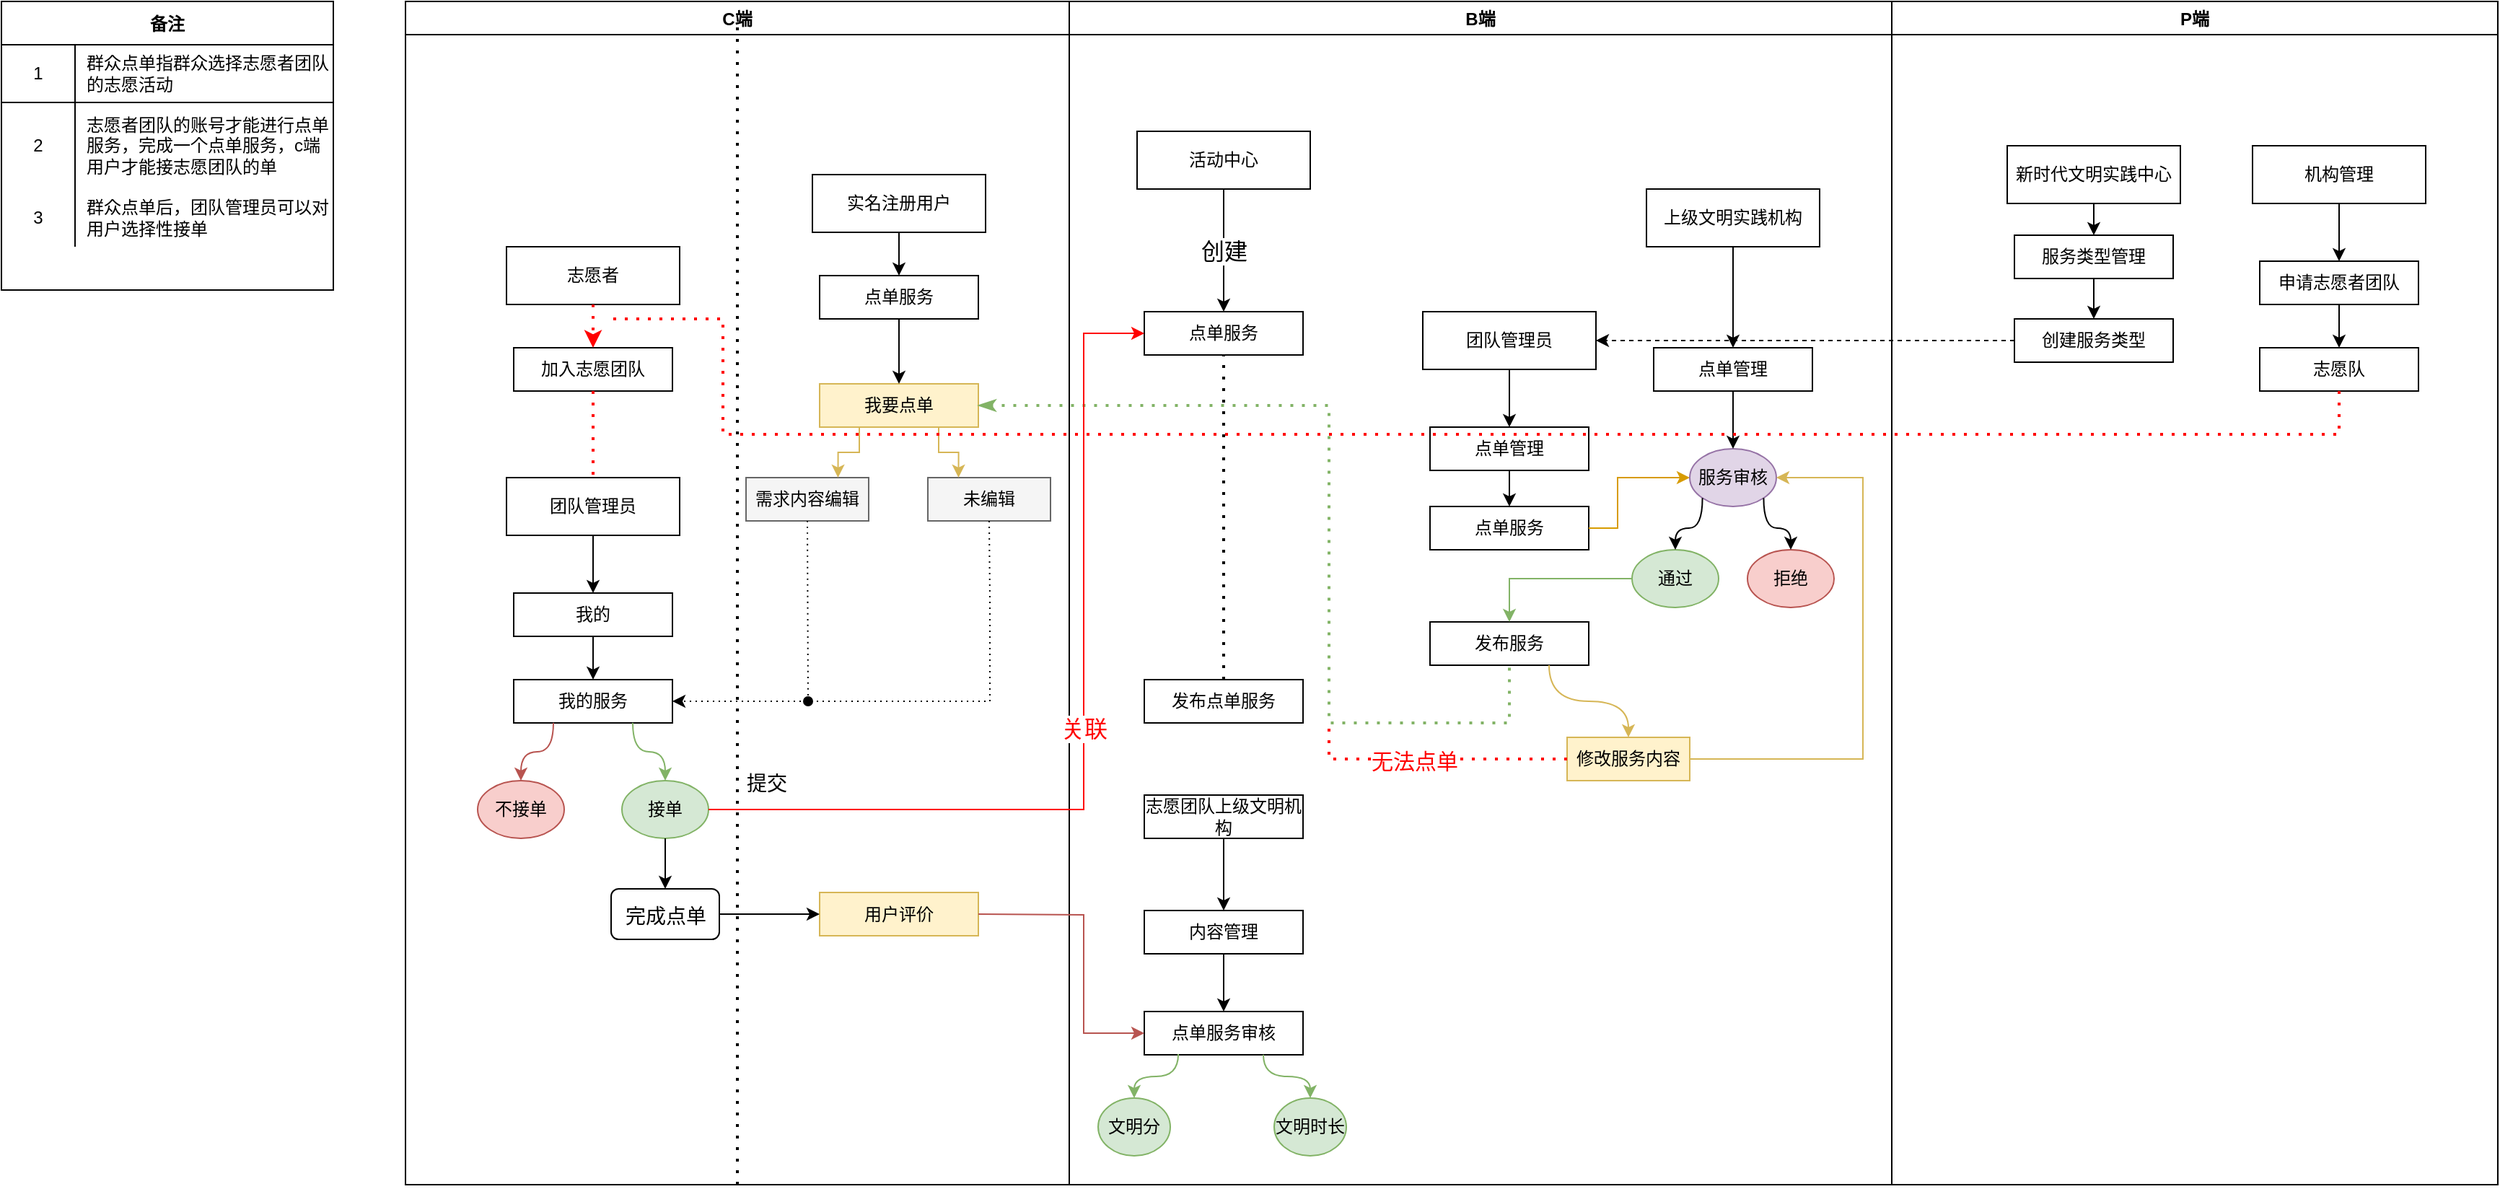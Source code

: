 <mxfile version="15.7.3" type="github">
  <diagram id="AXBYRpy8WyjKm1C0F52a" name="第 1 页">
    <mxGraphModel dx="2500" dy="895" grid="1" gridSize="10" guides="1" tooltips="1" connect="1" arrows="1" fold="1" page="1" pageScale="1" pageWidth="827" pageHeight="1169" math="0" shadow="0">
      <root>
        <mxCell id="0" />
        <mxCell id="1" parent="0" />
        <mxCell id="PWN6N76G5UAPGbaR_pDu-1" value="备注" style="shape=table;startSize=30;container=1;collapsible=0;childLayout=tableLayout;fixedRows=1;rowLines=0;fontStyle=1;align=center;pointerEvents=1;fillColor=default;strokeColor=default;fontColor=default;" parent="1" vertex="1">
          <mxGeometry x="-20" y="40" width="230" height="200" as="geometry" />
        </mxCell>
        <mxCell id="PWN6N76G5UAPGbaR_pDu-2" value="" style="shape=partialRectangle;html=1;whiteSpace=wrap;collapsible=0;dropTarget=0;pointerEvents=1;fillColor=none;top=0;left=0;bottom=1;right=0;points=[[0,0.5],[1,0.5]];portConstraint=eastwest;" parent="PWN6N76G5UAPGbaR_pDu-1" vertex="1">
          <mxGeometry y="30" width="230" height="40" as="geometry" />
        </mxCell>
        <mxCell id="PWN6N76G5UAPGbaR_pDu-3" value="1" style="shape=partialRectangle;html=1;whiteSpace=wrap;connectable=0;fillColor=none;top=0;left=0;bottom=0;right=0;overflow=hidden;pointerEvents=1;" parent="PWN6N76G5UAPGbaR_pDu-2" vertex="1">
          <mxGeometry width="51" height="40" as="geometry">
            <mxRectangle width="51" height="40" as="alternateBounds" />
          </mxGeometry>
        </mxCell>
        <mxCell id="PWN6N76G5UAPGbaR_pDu-4" value="&lt;span&gt;群众点单指群众选择志愿者团队的志愿活动&lt;/span&gt;" style="shape=partialRectangle;html=1;whiteSpace=wrap;connectable=0;fillColor=none;top=0;left=0;bottom=0;right=0;align=left;spacingLeft=6;overflow=hidden;pointerEvents=1;strokeColor=default;fontColor=default;" parent="PWN6N76G5UAPGbaR_pDu-2" vertex="1">
          <mxGeometry x="51" width="179" height="40" as="geometry">
            <mxRectangle width="179" height="40" as="alternateBounds" />
          </mxGeometry>
        </mxCell>
        <mxCell id="PWN6N76G5UAPGbaR_pDu-5" value="" style="shape=partialRectangle;html=1;whiteSpace=wrap;collapsible=0;dropTarget=0;pointerEvents=1;fillColor=none;top=0;left=0;bottom=0;right=0;points=[[0,0.5],[1,0.5]];portConstraint=eastwest;" parent="PWN6N76G5UAPGbaR_pDu-1" vertex="1">
          <mxGeometry y="70" width="230" height="60" as="geometry" />
        </mxCell>
        <mxCell id="PWN6N76G5UAPGbaR_pDu-6" value="2" style="shape=partialRectangle;html=1;whiteSpace=wrap;connectable=0;fillColor=none;top=0;left=0;bottom=0;right=0;overflow=hidden;pointerEvents=1;" parent="PWN6N76G5UAPGbaR_pDu-5" vertex="1">
          <mxGeometry width="51" height="60" as="geometry">
            <mxRectangle width="51" height="60" as="alternateBounds" />
          </mxGeometry>
        </mxCell>
        <mxCell id="PWN6N76G5UAPGbaR_pDu-7" value="&lt;span&gt;志愿者团队的账号才能进行点单服务，完成一个点单服务，c端用户才能接志愿团队的单&lt;/span&gt;" style="shape=partialRectangle;html=1;whiteSpace=wrap;connectable=0;fillColor=none;top=0;left=0;bottom=0;right=0;align=left;spacingLeft=6;overflow=hidden;pointerEvents=1;strokeColor=default;fontColor=default;" parent="PWN6N76G5UAPGbaR_pDu-5" vertex="1">
          <mxGeometry x="51" width="179" height="60" as="geometry">
            <mxRectangle width="179" height="60" as="alternateBounds" />
          </mxGeometry>
        </mxCell>
        <mxCell id="PWN6N76G5UAPGbaR_pDu-8" value="" style="shape=partialRectangle;html=1;whiteSpace=wrap;collapsible=0;dropTarget=0;pointerEvents=1;fillColor=none;top=0;left=0;bottom=0;right=0;points=[[0,0.5],[1,0.5]];portConstraint=eastwest;" parent="PWN6N76G5UAPGbaR_pDu-1" vertex="1">
          <mxGeometry y="130" width="230" height="40" as="geometry" />
        </mxCell>
        <mxCell id="PWN6N76G5UAPGbaR_pDu-9" value="3" style="shape=partialRectangle;html=1;whiteSpace=wrap;connectable=0;fillColor=none;top=0;left=0;bottom=0;right=0;overflow=hidden;pointerEvents=1;" parent="PWN6N76G5UAPGbaR_pDu-8" vertex="1">
          <mxGeometry width="51" height="40" as="geometry">
            <mxRectangle width="51" height="40" as="alternateBounds" />
          </mxGeometry>
        </mxCell>
        <mxCell id="PWN6N76G5UAPGbaR_pDu-10" value="群众点单后，团队管理员可以对用户选择性接单" style="shape=partialRectangle;html=1;whiteSpace=wrap;connectable=0;fillColor=none;top=0;left=0;bottom=0;right=0;align=left;spacingLeft=6;overflow=hidden;pointerEvents=1;strokeColor=default;fontColor=default;" parent="PWN6N76G5UAPGbaR_pDu-8" vertex="1">
          <mxGeometry x="51" width="179" height="40" as="geometry">
            <mxRectangle width="179" height="40" as="alternateBounds" />
          </mxGeometry>
        </mxCell>
        <mxCell id="PWN6N76G5UAPGbaR_pDu-15" value="C端" style="swimlane;fontColor=default;strokeColor=default;fillColor=default;" parent="1" vertex="1">
          <mxGeometry x="260" y="40" width="460" height="820" as="geometry" />
        </mxCell>
        <mxCell id="PWN6N76G5UAPGbaR_pDu-30" value="我要点单" style="rounded=0;whiteSpace=wrap;html=1;strokeColor=#d6b656;fillColor=#fff2cc;fontColor=default;" parent="PWN6N76G5UAPGbaR_pDu-15" vertex="1">
          <mxGeometry x="287" y="265" width="110" height="30" as="geometry" />
        </mxCell>
        <mxCell id="PWN6N76G5UAPGbaR_pDu-31" value="实名注册用户" style="rounded=0;whiteSpace=wrap;html=1;fontColor=default;strokeColor=default;fillColor=default;" parent="PWN6N76G5UAPGbaR_pDu-15" vertex="1">
          <mxGeometry x="282" y="120" width="120" height="40" as="geometry" />
        </mxCell>
        <mxCell id="PWN6N76G5UAPGbaR_pDu-47" value="点单服务" style="rounded=0;whiteSpace=wrap;html=1;fontColor=default;strokeColor=default;fillColor=default;" parent="PWN6N76G5UAPGbaR_pDu-15" vertex="1">
          <mxGeometry x="287" y="190" width="110" height="30" as="geometry" />
        </mxCell>
        <mxCell id="PWN6N76G5UAPGbaR_pDu-48" value="" style="endArrow=classic;html=1;rounded=0;labelBackgroundColor=default;fontColor=default;strokeColor=default;fillColor=default;curved=1;exitX=0.5;exitY=1;exitDx=0;exitDy=0;entryX=0.5;entryY=0;entryDx=0;entryDy=0;" parent="PWN6N76G5UAPGbaR_pDu-15" source="PWN6N76G5UAPGbaR_pDu-31" target="PWN6N76G5UAPGbaR_pDu-47" edge="1">
          <mxGeometry width="50" height="50" relative="1" as="geometry">
            <mxPoint x="572" y="340" as="sourcePoint" />
            <mxPoint x="622" y="290" as="targetPoint" />
          </mxGeometry>
        </mxCell>
        <mxCell id="PWN6N76G5UAPGbaR_pDu-50" value="需求内容编辑" style="rounded=0;whiteSpace=wrap;html=1;fontColor=default;strokeColor=#666666;fillColor=#f5f5f5;" parent="PWN6N76G5UAPGbaR_pDu-15" vertex="1">
          <mxGeometry x="236" y="330" width="85" height="30" as="geometry" />
        </mxCell>
        <mxCell id="PWN6N76G5UAPGbaR_pDu-51" value="" style="endArrow=classic;html=1;rounded=0;labelBackgroundColor=default;fontColor=default;strokeColor=default;fillColor=default;curved=1;exitX=0.5;exitY=1;exitDx=0;exitDy=0;entryX=0.5;entryY=0;entryDx=0;entryDy=0;" parent="PWN6N76G5UAPGbaR_pDu-15" source="PWN6N76G5UAPGbaR_pDu-47" target="PWN6N76G5UAPGbaR_pDu-30" edge="1">
          <mxGeometry width="50" height="50" relative="1" as="geometry">
            <mxPoint x="572" y="340" as="sourcePoint" />
            <mxPoint x="622" y="290" as="targetPoint" />
          </mxGeometry>
        </mxCell>
        <mxCell id="PWN6N76G5UAPGbaR_pDu-52" value="未编辑" style="rounded=0;whiteSpace=wrap;html=1;fontColor=default;strokeColor=#666666;fillColor=#f5f5f5;" parent="PWN6N76G5UAPGbaR_pDu-15" vertex="1">
          <mxGeometry x="362" y="330" width="85" height="30" as="geometry" />
        </mxCell>
        <mxCell id="PWN6N76G5UAPGbaR_pDu-53" value="" style="endArrow=classic;html=1;rounded=0;labelBackgroundColor=default;fontColor=default;strokeColor=#d6b656;fillColor=#fff2cc;exitX=0.25;exitY=1;exitDx=0;exitDy=0;entryX=0.75;entryY=0;entryDx=0;entryDy=0;edgeStyle=orthogonalEdgeStyle;" parent="PWN6N76G5UAPGbaR_pDu-15" source="PWN6N76G5UAPGbaR_pDu-30" target="PWN6N76G5UAPGbaR_pDu-50" edge="1">
          <mxGeometry width="50" height="50" relative="1" as="geometry">
            <mxPoint x="572" y="340" as="sourcePoint" />
            <mxPoint x="622" y="290" as="targetPoint" />
          </mxGeometry>
        </mxCell>
        <mxCell id="PWN6N76G5UAPGbaR_pDu-54" value="" style="endArrow=classic;html=1;rounded=0;labelBackgroundColor=default;fontColor=default;strokeColor=#d6b656;fillColor=#fff2cc;exitX=0.75;exitY=1;exitDx=0;exitDy=0;entryX=0.25;entryY=0;entryDx=0;entryDy=0;edgeStyle=orthogonalEdgeStyle;" parent="PWN6N76G5UAPGbaR_pDu-15" source="PWN6N76G5UAPGbaR_pDu-30" target="PWN6N76G5UAPGbaR_pDu-52" edge="1">
          <mxGeometry width="50" height="50" relative="1" as="geometry">
            <mxPoint x="572" y="340" as="sourcePoint" />
            <mxPoint x="622" y="290" as="targetPoint" />
          </mxGeometry>
        </mxCell>
        <mxCell id="PWN6N76G5UAPGbaR_pDu-69" value="团队管理员" style="rounded=0;whiteSpace=wrap;html=1;fillColor=default;strokeColor=default;fontColor=default;" parent="PWN6N76G5UAPGbaR_pDu-15" vertex="1">
          <mxGeometry x="70" y="330" width="120" height="40" as="geometry" />
        </mxCell>
        <mxCell id="PWN6N76G5UAPGbaR_pDu-70" value="我的服务" style="rounded=0;whiteSpace=wrap;html=1;fontColor=default;strokeColor=default;fillColor=default;" parent="PWN6N76G5UAPGbaR_pDu-15" vertex="1">
          <mxGeometry x="75" y="470" width="110" height="30" as="geometry" />
        </mxCell>
        <mxCell id="PWN6N76G5UAPGbaR_pDu-75" value="" style="endArrow=classic;dashed=1;html=1;dashPattern=1 3;strokeWidth=1;rounded=0;labelBackgroundColor=default;fontSize=14;fontColor=default;fillColor=default;elbow=vertical;exitX=0.5;exitY=1;exitDx=0;exitDy=0;strokeColor=default;startArrow=none;startFill=0;endFill=1;entryX=1;entryY=0.5;entryDx=0;entryDy=0;" parent="PWN6N76G5UAPGbaR_pDu-15" source="PWN6N76G5UAPGbaR_pDu-52" target="PWN6N76G5UAPGbaR_pDu-70" edge="1">
          <mxGeometry width="50" height="50" relative="1" as="geometry">
            <mxPoint x="560" y="340" as="sourcePoint" />
            <mxPoint x="130" y="430" as="targetPoint" />
            <Array as="points">
              <mxPoint x="405" y="415" />
              <mxPoint x="405" y="485" />
            </Array>
          </mxGeometry>
        </mxCell>
        <mxCell id="PWN6N76G5UAPGbaR_pDu-78" value="接单" style="ellipse;whiteSpace=wrap;html=1;strokeColor=#82b366;fillColor=#d5e8d4;fontColor=default;" parent="PWN6N76G5UAPGbaR_pDu-15" vertex="1">
          <mxGeometry x="150" y="540" width="60" height="40" as="geometry" />
        </mxCell>
        <mxCell id="PWN6N76G5UAPGbaR_pDu-79" value="不接单" style="ellipse;whiteSpace=wrap;html=1;strokeColor=#b85450;fillColor=#f8cecc;fontColor=default;" parent="PWN6N76G5UAPGbaR_pDu-15" vertex="1">
          <mxGeometry x="50" y="540" width="60" height="40" as="geometry" />
        </mxCell>
        <mxCell id="PWN6N76G5UAPGbaR_pDu-83" value="" style="endArrow=classic;html=1;rounded=0;labelBackgroundColor=default;fontSize=16;fontColor=default;strokeColor=default;strokeWidth=1;fillColor=default;elbow=vertical;exitX=0.5;exitY=1;exitDx=0;exitDy=0;entryX=0.5;entryY=0;entryDx=0;entryDy=0;" parent="PWN6N76G5UAPGbaR_pDu-15" source="PWN6N76G5UAPGbaR_pDu-69" target="dtT30e8A55jLNwX_KmDu-1" edge="1">
          <mxGeometry width="50" height="50" relative="1" as="geometry">
            <mxPoint x="560" y="410" as="sourcePoint" />
            <mxPoint x="130" y="390" as="targetPoint" />
          </mxGeometry>
        </mxCell>
        <mxCell id="PWN6N76G5UAPGbaR_pDu-84" value="" style="endArrow=classic;html=1;rounded=0;labelBackgroundColor=default;fontSize=16;fontColor=default;strokeColor=#82b366;strokeWidth=1;fillColor=#d5e8d4;elbow=vertical;entryX=0.5;entryY=0;entryDx=0;entryDy=0;edgeStyle=orthogonalEdgeStyle;curved=1;exitX=0.75;exitY=1;exitDx=0;exitDy=0;" parent="PWN6N76G5UAPGbaR_pDu-15" source="PWN6N76G5UAPGbaR_pDu-70" target="PWN6N76G5UAPGbaR_pDu-78" edge="1">
          <mxGeometry width="50" height="50" relative="1" as="geometry">
            <mxPoint x="120" y="525" as="sourcePoint" />
            <mxPoint x="610" y="430" as="targetPoint" />
          </mxGeometry>
        </mxCell>
        <mxCell id="PWN6N76G5UAPGbaR_pDu-85" value="" style="endArrow=classic;html=1;rounded=0;labelBackgroundColor=default;fontSize=16;fontColor=default;strokeColor=#b85450;strokeWidth=1;fillColor=#f8cecc;elbow=vertical;exitX=0.25;exitY=1;exitDx=0;exitDy=0;edgeStyle=orthogonalEdgeStyle;curved=1;" parent="PWN6N76G5UAPGbaR_pDu-15" source="PWN6N76G5UAPGbaR_pDu-70" target="PWN6N76G5UAPGbaR_pDu-79" edge="1">
          <mxGeometry width="50" height="50" relative="1" as="geometry">
            <mxPoint x="560" y="480" as="sourcePoint" />
            <mxPoint x="610" y="430" as="targetPoint" />
          </mxGeometry>
        </mxCell>
        <mxCell id="PWN6N76G5UAPGbaR_pDu-102" value="&lt;font style=&quot;font-size: 14px&quot; color=&quot;#000000&quot;&gt;完成点单&lt;/font&gt;" style="rounded=1;whiteSpace=wrap;html=1;labelBackgroundColor=default;fontSize=16;fontColor=#FF0000;strokeColor=default;fillColor=default;" parent="PWN6N76G5UAPGbaR_pDu-15" vertex="1">
          <mxGeometry x="142.5" y="615" width="75" height="35" as="geometry" />
        </mxCell>
        <mxCell id="PWN6N76G5UAPGbaR_pDu-103" value="" style="endArrow=classic;html=1;rounded=0;labelBackgroundColor=default;fontSize=14;fontColor=#000000;strokeColor=#000000;strokeWidth=1;fillColor=default;elbow=vertical;exitX=0.5;exitY=1;exitDx=0;exitDy=0;entryX=0.5;entryY=0;entryDx=0;entryDy=0;" parent="PWN6N76G5UAPGbaR_pDu-15" source="PWN6N76G5UAPGbaR_pDu-78" target="PWN6N76G5UAPGbaR_pDu-102" edge="1">
          <mxGeometry width="50" height="50" relative="1" as="geometry">
            <mxPoint x="350" y="610" as="sourcePoint" />
            <mxPoint x="400" y="560" as="targetPoint" />
          </mxGeometry>
        </mxCell>
        <mxCell id="PWN6N76G5UAPGbaR_pDu-108" value="用户评价" style="rounded=0;whiteSpace=wrap;html=1;strokeColor=#d6b656;fillColor=#fff2cc;fontColor=default;" parent="PWN6N76G5UAPGbaR_pDu-15" vertex="1">
          <mxGeometry x="287" y="617.5" width="110" height="30" as="geometry" />
        </mxCell>
        <mxCell id="PWN6N76G5UAPGbaR_pDu-109" value="" style="endArrow=classic;html=1;rounded=0;labelBackgroundColor=default;fontSize=14;fontColor=default;strokeColor=default;strokeWidth=1;fillColor=default;elbow=vertical;exitX=1;exitY=0.5;exitDx=0;exitDy=0;entryX=0;entryY=0.5;entryDx=0;entryDy=0;" parent="PWN6N76G5UAPGbaR_pDu-15" source="PWN6N76G5UAPGbaR_pDu-102" target="PWN6N76G5UAPGbaR_pDu-108" edge="1">
          <mxGeometry width="50" height="50" relative="1" as="geometry">
            <mxPoint x="460" y="510" as="sourcePoint" />
            <mxPoint x="510" y="460" as="targetPoint" />
          </mxGeometry>
        </mxCell>
        <mxCell id="PWN6N76G5UAPGbaR_pDu-111" value="志愿者" style="rounded=0;whiteSpace=wrap;html=1;fontColor=default;strokeColor=default;fillColor=default;" parent="PWN6N76G5UAPGbaR_pDu-15" vertex="1">
          <mxGeometry x="70" y="170" width="120" height="40" as="geometry" />
        </mxCell>
        <mxCell id="PWN6N76G5UAPGbaR_pDu-112" value="加入志愿团队" style="rounded=0;whiteSpace=wrap;html=1;fontColor=default;strokeColor=default;fillColor=default;" parent="PWN6N76G5UAPGbaR_pDu-15" vertex="1">
          <mxGeometry x="75" y="240" width="110" height="30" as="geometry" />
        </mxCell>
        <mxCell id="PWN6N76G5UAPGbaR_pDu-117" value="" style="endArrow=none;dashed=1;html=1;dashPattern=1 3;strokeWidth=2;rounded=0;labelBackgroundColor=default;fontSize=14;fontColor=default;fillColor=default;elbow=vertical;strokeColor=#FF0000;exitX=0.5;exitY=1;exitDx=0;exitDy=0;" parent="PWN6N76G5UAPGbaR_pDu-15" source="PWN6N76G5UAPGbaR_pDu-112" target="PWN6N76G5UAPGbaR_pDu-69" edge="1">
          <mxGeometry width="50" height="50" relative="1" as="geometry">
            <mxPoint x="130" y="300" as="sourcePoint" />
            <mxPoint x="200" y="290" as="targetPoint" />
          </mxGeometry>
        </mxCell>
        <mxCell id="3gxJq8yPG5kvhwYnfK5U-10" value="" style="endArrow=classic;dashed=1;html=1;dashPattern=1 3;strokeWidth=2;rounded=0;labelBackgroundColor=default;fontColor=default;fillColor=default;curved=1;exitX=0.5;exitY=1;exitDx=0;exitDy=0;strokeColor=#FF0000;entryX=0.5;entryY=0;entryDx=0;entryDy=0;endFill=1;" parent="PWN6N76G5UAPGbaR_pDu-15" source="PWN6N76G5UAPGbaR_pDu-111" target="PWN6N76G5UAPGbaR_pDu-112" edge="1">
          <mxGeometry width="50" height="50" relative="1" as="geometry">
            <mxPoint x="690" y="380" as="sourcePoint" />
            <mxPoint x="740" y="330" as="targetPoint" />
          </mxGeometry>
        </mxCell>
        <mxCell id="dtT30e8A55jLNwX_KmDu-1" value="我的" style="rounded=0;whiteSpace=wrap;html=1;fontColor=default;strokeColor=default;fillColor=default;" vertex="1" parent="PWN6N76G5UAPGbaR_pDu-15">
          <mxGeometry x="75" y="410" width="110" height="30" as="geometry" />
        </mxCell>
        <mxCell id="dtT30e8A55jLNwX_KmDu-2" value="" style="endArrow=classic;html=1;rounded=0;exitX=0.5;exitY=1;exitDx=0;exitDy=0;" edge="1" parent="PWN6N76G5UAPGbaR_pDu-15" source="dtT30e8A55jLNwX_KmDu-1" target="PWN6N76G5UAPGbaR_pDu-70">
          <mxGeometry width="50" height="50" relative="1" as="geometry">
            <mxPoint x="160" y="450" as="sourcePoint" />
            <mxPoint x="210" y="400" as="targetPoint" />
          </mxGeometry>
        </mxCell>
        <mxCell id="PWN6N76G5UAPGbaR_pDu-16" value="B端" style="swimlane;fontColor=default;strokeColor=default;fillColor=default;" parent="1" vertex="1">
          <mxGeometry x="720" y="40" width="570" height="820" as="geometry" />
        </mxCell>
        <mxCell id="PWN6N76G5UAPGbaR_pDu-28" value="" style="endArrow=classic;html=1;rounded=0;labelBackgroundColor=default;fontColor=default;strokeColor=default;exitX=0.5;exitY=1;exitDx=0;exitDy=0;fillColor=default;" parent="PWN6N76G5UAPGbaR_pDu-16" target="dtT30e8A55jLNwX_KmDu-3" edge="1">
          <mxGeometry width="50" height="50" relative="1" as="geometry">
            <mxPoint x="305" y="240" as="sourcePoint" />
            <mxPoint x="340" y="265" as="targetPoint" />
          </mxGeometry>
        </mxCell>
        <mxCell id="PWN6N76G5UAPGbaR_pDu-34" value="发布服务" style="rounded=0;whiteSpace=wrap;html=1;fontColor=default;strokeColor=default;fillColor=default;" parent="PWN6N76G5UAPGbaR_pDu-16" vertex="1">
          <mxGeometry x="250" y="430" width="110" height="30" as="geometry" />
        </mxCell>
        <mxCell id="PWN6N76G5UAPGbaR_pDu-40" value="团队管理员" style="rounded=0;whiteSpace=wrap;html=1;fontColor=default;strokeColor=default;fillColor=default;" parent="PWN6N76G5UAPGbaR_pDu-16" vertex="1">
          <mxGeometry x="245" y="215" width="120" height="40" as="geometry" />
        </mxCell>
        <mxCell id="PWN6N76G5UAPGbaR_pDu-88" value="活动中心" style="rounded=0;whiteSpace=wrap;html=1;fontColor=default;strokeColor=default;fillColor=default;" parent="PWN6N76G5UAPGbaR_pDu-16" vertex="1">
          <mxGeometry x="47" y="90" width="120" height="40" as="geometry" />
        </mxCell>
        <mxCell id="PWN6N76G5UAPGbaR_pDu-91" value="点单服务" style="rounded=0;whiteSpace=wrap;html=1;fontColor=default;strokeColor=default;fillColor=default;" parent="PWN6N76G5UAPGbaR_pDu-16" vertex="1">
          <mxGeometry x="52" y="215" width="110" height="30" as="geometry" />
        </mxCell>
        <mxCell id="PWN6N76G5UAPGbaR_pDu-92" value="创建" style="endArrow=classic;html=1;rounded=0;labelBackgroundColor=default;fontSize=16;fontColor=default;strokeColor=default;strokeWidth=1;fillColor=default;elbow=vertical;exitX=0.5;exitY=1;exitDx=0;exitDy=0;entryX=0.5;entryY=0;entryDx=0;entryDy=0;" parent="PWN6N76G5UAPGbaR_pDu-16" source="PWN6N76G5UAPGbaR_pDu-88" target="PWN6N76G5UAPGbaR_pDu-91" edge="1">
          <mxGeometry width="50" height="50" relative="1" as="geometry">
            <mxPoint x="107" y="190" as="sourcePoint" />
            <mxPoint x="37" y="290" as="targetPoint" />
          </mxGeometry>
        </mxCell>
        <mxCell id="PWN6N76G5UAPGbaR_pDu-99" value="发布点单服务" style="rounded=0;whiteSpace=wrap;html=1;fontColor=default;strokeColor=default;fillColor=default;" parent="PWN6N76G5UAPGbaR_pDu-16" vertex="1">
          <mxGeometry x="52" y="470" width="110" height="30" as="geometry" />
        </mxCell>
        <mxCell id="XWiWfpc3Bte0ie_jNmB1-3" value="志愿团队上级文明机构" style="rounded=0;whiteSpace=wrap;html=1;fontColor=default;strokeColor=default;fillColor=default;" parent="PWN6N76G5UAPGbaR_pDu-16" vertex="1">
          <mxGeometry x="52" y="550" width="110" height="30" as="geometry" />
        </mxCell>
        <mxCell id="XWiWfpc3Bte0ie_jNmB1-4" value="&lt;span style=&quot;font-weight: normal&quot;&gt;内容管理&lt;/span&gt;" style="rounded=0;whiteSpace=wrap;html=1;fontColor=default;strokeColor=default;fillColor=default;fontStyle=1" parent="PWN6N76G5UAPGbaR_pDu-16" vertex="1">
          <mxGeometry x="52" y="630" width="110" height="30" as="geometry" />
        </mxCell>
        <mxCell id="XWiWfpc3Bte0ie_jNmB1-5" value="&lt;span style=&quot;font-weight: 400&quot;&gt;点单服务审核&lt;/span&gt;" style="rounded=0;whiteSpace=wrap;html=1;fontColor=default;strokeColor=default;fillColor=default;fontStyle=1" parent="PWN6N76G5UAPGbaR_pDu-16" vertex="1">
          <mxGeometry x="52" y="700" width="110" height="30" as="geometry" />
        </mxCell>
        <mxCell id="XWiWfpc3Bte0ie_jNmB1-6" value="" style="endArrow=classic;html=1;rounded=0;exitX=0.5;exitY=1;exitDx=0;exitDy=0;" parent="PWN6N76G5UAPGbaR_pDu-16" source="XWiWfpc3Bte0ie_jNmB1-3" target="XWiWfpc3Bte0ie_jNmB1-4" edge="1">
          <mxGeometry width="50" height="50" relative="1" as="geometry">
            <mxPoint x="90" y="570" as="sourcePoint" />
            <mxPoint x="140" y="520" as="targetPoint" />
          </mxGeometry>
        </mxCell>
        <mxCell id="XWiWfpc3Bte0ie_jNmB1-7" value="" style="endArrow=classic;html=1;rounded=0;exitX=0.5;exitY=1;exitDx=0;exitDy=0;entryX=0.5;entryY=0;entryDx=0;entryDy=0;" parent="PWN6N76G5UAPGbaR_pDu-16" source="XWiWfpc3Bte0ie_jNmB1-4" target="XWiWfpc3Bte0ie_jNmB1-5" edge="1">
          <mxGeometry width="50" height="50" relative="1" as="geometry">
            <mxPoint x="90" y="570" as="sourcePoint" />
            <mxPoint x="140" y="520" as="targetPoint" />
          </mxGeometry>
        </mxCell>
        <mxCell id="XWiWfpc3Bte0ie_jNmB1-10" value="文明分" style="ellipse;whiteSpace=wrap;html=1;fillColor=#d5e8d4;strokeColor=#82b366;" parent="PWN6N76G5UAPGbaR_pDu-16" vertex="1">
          <mxGeometry x="20" y="760" width="50" height="40" as="geometry" />
        </mxCell>
        <mxCell id="XWiWfpc3Bte0ie_jNmB1-11" value="文明时长" style="ellipse;whiteSpace=wrap;html=1;fillColor=#d5e8d4;strokeColor=#82b366;" parent="PWN6N76G5UAPGbaR_pDu-16" vertex="1">
          <mxGeometry x="142" y="760" width="50" height="40" as="geometry" />
        </mxCell>
        <mxCell id="XWiWfpc3Bte0ie_jNmB1-12" value="" style="endArrow=classic;html=1;rounded=0;exitX=0.214;exitY=0.983;exitDx=0;exitDy=0;exitPerimeter=0;entryX=0.5;entryY=0;entryDx=0;entryDy=0;edgeStyle=orthogonalEdgeStyle;curved=1;fillColor=#d5e8d4;strokeColor=#82b366;" parent="PWN6N76G5UAPGbaR_pDu-16" source="XWiWfpc3Bte0ie_jNmB1-5" target="XWiWfpc3Bte0ie_jNmB1-10" edge="1">
          <mxGeometry width="50" height="50" relative="1" as="geometry">
            <mxPoint x="140" y="740" as="sourcePoint" />
            <mxPoint x="190" y="690" as="targetPoint" />
          </mxGeometry>
        </mxCell>
        <mxCell id="XWiWfpc3Bte0ie_jNmB1-13" value="" style="endArrow=classic;html=1;rounded=0;exitX=0.75;exitY=1;exitDx=0;exitDy=0;entryX=0.5;entryY=0;entryDx=0;entryDy=0;edgeStyle=orthogonalEdgeStyle;curved=1;fillColor=#d5e8d4;strokeColor=#82b366;" parent="PWN6N76G5UAPGbaR_pDu-16" source="XWiWfpc3Bte0ie_jNmB1-5" target="XWiWfpc3Bte0ie_jNmB1-11" edge="1">
          <mxGeometry width="50" height="50" relative="1" as="geometry">
            <mxPoint x="140" y="740" as="sourcePoint" />
            <mxPoint x="190" y="690" as="targetPoint" />
          </mxGeometry>
        </mxCell>
        <mxCell id="dtT30e8A55jLNwX_KmDu-3" value="点单管理" style="rounded=0;whiteSpace=wrap;html=1;fontColor=default;strokeColor=default;fillColor=default;" vertex="1" parent="PWN6N76G5UAPGbaR_pDu-16">
          <mxGeometry x="250" y="295" width="110" height="30" as="geometry" />
        </mxCell>
        <mxCell id="dtT30e8A55jLNwX_KmDu-4" value="上级文明实践机构" style="rounded=0;whiteSpace=wrap;html=1;fontColor=default;strokeColor=default;fillColor=default;" vertex="1" parent="PWN6N76G5UAPGbaR_pDu-16">
          <mxGeometry x="400" y="130" width="120" height="40" as="geometry" />
        </mxCell>
        <mxCell id="dtT30e8A55jLNwX_KmDu-8" value="点单服务" style="rounded=0;whiteSpace=wrap;html=1;fontColor=default;strokeColor=default;fillColor=default;" vertex="1" parent="PWN6N76G5UAPGbaR_pDu-16">
          <mxGeometry x="250" y="350" width="110" height="30" as="geometry" />
        </mxCell>
        <mxCell id="dtT30e8A55jLNwX_KmDu-9" value="" style="endArrow=classic;html=1;rounded=0;exitX=1;exitY=0.5;exitDx=0;exitDy=0;entryX=0;entryY=0.5;entryDx=0;entryDy=0;fillColor=#ffe6cc;strokeColor=#d79b00;" edge="1" parent="PWN6N76G5UAPGbaR_pDu-16" source="dtT30e8A55jLNwX_KmDu-8" target="dtT30e8A55jLNwX_KmDu-13">
          <mxGeometry width="50" height="50" relative="1" as="geometry">
            <mxPoint x="340" y="310" as="sourcePoint" />
            <mxPoint x="390" y="260" as="targetPoint" />
            <Array as="points">
              <mxPoint x="380" y="365" />
              <mxPoint x="380" y="330" />
            </Array>
          </mxGeometry>
        </mxCell>
        <mxCell id="dtT30e8A55jLNwX_KmDu-10" value="" style="endArrow=classic;html=1;rounded=0;exitX=0.5;exitY=1;exitDx=0;exitDy=0;entryX=0.5;entryY=0;entryDx=0;entryDy=0;" edge="1" parent="PWN6N76G5UAPGbaR_pDu-16" source="dtT30e8A55jLNwX_KmDu-3" target="dtT30e8A55jLNwX_KmDu-8">
          <mxGeometry width="50" height="50" relative="1" as="geometry">
            <mxPoint x="340" y="310" as="sourcePoint" />
            <mxPoint x="390" y="260" as="targetPoint" />
          </mxGeometry>
        </mxCell>
        <mxCell id="dtT30e8A55jLNwX_KmDu-11" value="点单管理" style="rounded=0;whiteSpace=wrap;html=1;fontColor=default;strokeColor=default;fillColor=default;" vertex="1" parent="PWN6N76G5UAPGbaR_pDu-16">
          <mxGeometry x="405" y="240" width="110" height="30" as="geometry" />
        </mxCell>
        <mxCell id="dtT30e8A55jLNwX_KmDu-12" value="" style="endArrow=classic;html=1;rounded=0;exitX=0.5;exitY=1;exitDx=0;exitDy=0;entryX=0.5;entryY=0;entryDx=0;entryDy=0;" edge="1" parent="PWN6N76G5UAPGbaR_pDu-16" source="dtT30e8A55jLNwX_KmDu-4" target="dtT30e8A55jLNwX_KmDu-11">
          <mxGeometry width="50" height="50" relative="1" as="geometry">
            <mxPoint x="340" y="310" as="sourcePoint" />
            <mxPoint x="390" y="260" as="targetPoint" />
          </mxGeometry>
        </mxCell>
        <mxCell id="dtT30e8A55jLNwX_KmDu-13" value="服务审核" style="ellipse;whiteSpace=wrap;html=1;fillColor=#e1d5e7;strokeColor=#9673a6;" vertex="1" parent="PWN6N76G5UAPGbaR_pDu-16">
          <mxGeometry x="430" y="310" width="60" height="40" as="geometry" />
        </mxCell>
        <mxCell id="dtT30e8A55jLNwX_KmDu-14" value="" style="endArrow=classic;html=1;rounded=0;exitX=0.5;exitY=1;exitDx=0;exitDy=0;entryX=0.5;entryY=0;entryDx=0;entryDy=0;" edge="1" parent="PWN6N76G5UAPGbaR_pDu-16" source="dtT30e8A55jLNwX_KmDu-11" target="dtT30e8A55jLNwX_KmDu-13">
          <mxGeometry width="50" height="50" relative="1" as="geometry">
            <mxPoint x="340" y="310" as="sourcePoint" />
            <mxPoint x="390" y="260" as="targetPoint" />
          </mxGeometry>
        </mxCell>
        <mxCell id="dtT30e8A55jLNwX_KmDu-15" value="通过" style="ellipse;whiteSpace=wrap;html=1;fillColor=#d5e8d4;strokeColor=#82b366;" vertex="1" parent="PWN6N76G5UAPGbaR_pDu-16">
          <mxGeometry x="390" y="380" width="60" height="40" as="geometry" />
        </mxCell>
        <mxCell id="dtT30e8A55jLNwX_KmDu-16" value="拒绝" style="ellipse;whiteSpace=wrap;html=1;fillColor=#f8cecc;strokeColor=#b85450;" vertex="1" parent="PWN6N76G5UAPGbaR_pDu-16">
          <mxGeometry x="470" y="380" width="60" height="40" as="geometry" />
        </mxCell>
        <mxCell id="dtT30e8A55jLNwX_KmDu-17" value="" style="endArrow=classic;html=1;rounded=0;exitX=0;exitY=1;exitDx=0;exitDy=0;entryX=0.5;entryY=0;entryDx=0;entryDy=0;edgeStyle=orthogonalEdgeStyle;curved=1;" edge="1" parent="PWN6N76G5UAPGbaR_pDu-16" source="dtT30e8A55jLNwX_KmDu-13" target="dtT30e8A55jLNwX_KmDu-15">
          <mxGeometry width="50" height="50" relative="1" as="geometry">
            <mxPoint x="340" y="390" as="sourcePoint" />
            <mxPoint x="390" y="340" as="targetPoint" />
          </mxGeometry>
        </mxCell>
        <mxCell id="dtT30e8A55jLNwX_KmDu-18" value="" style="endArrow=classic;html=1;rounded=0;exitX=1;exitY=1;exitDx=0;exitDy=0;entryX=0.5;entryY=0;entryDx=0;entryDy=0;edgeStyle=orthogonalEdgeStyle;curved=1;" edge="1" parent="PWN6N76G5UAPGbaR_pDu-16" source="dtT30e8A55jLNwX_KmDu-13" target="dtT30e8A55jLNwX_KmDu-16">
          <mxGeometry width="50" height="50" relative="1" as="geometry">
            <mxPoint x="340" y="390" as="sourcePoint" />
            <mxPoint x="390" y="340" as="targetPoint" />
          </mxGeometry>
        </mxCell>
        <mxCell id="dtT30e8A55jLNwX_KmDu-20" value="" style="endArrow=classic;html=1;rounded=0;exitX=0;exitY=0.5;exitDx=0;exitDy=0;entryX=0.5;entryY=0;entryDx=0;entryDy=0;fillColor=#d5e8d4;strokeColor=#82b366;" edge="1" parent="PWN6N76G5UAPGbaR_pDu-16" source="dtT30e8A55jLNwX_KmDu-15" target="PWN6N76G5UAPGbaR_pDu-34">
          <mxGeometry width="50" height="50" relative="1" as="geometry">
            <mxPoint x="340" y="470" as="sourcePoint" />
            <mxPoint x="390" y="420" as="targetPoint" />
            <Array as="points">
              <mxPoint x="305" y="400" />
            </Array>
          </mxGeometry>
        </mxCell>
        <mxCell id="dtT30e8A55jLNwX_KmDu-22" value="修改服务内容" style="rounded=0;whiteSpace=wrap;html=1;strokeColor=#d6b656;fillColor=#fff2cc;fontColor=default;" vertex="1" parent="PWN6N76G5UAPGbaR_pDu-16">
          <mxGeometry x="345" y="510" width="85" height="30" as="geometry" />
        </mxCell>
        <mxCell id="dtT30e8A55jLNwX_KmDu-23" value="" style="endArrow=classic;html=1;rounded=0;exitX=0.75;exitY=1;exitDx=0;exitDy=0;entryX=0.5;entryY=0;entryDx=0;entryDy=0;edgeStyle=orthogonalEdgeStyle;curved=1;fillColor=#fff2cc;strokeColor=#d6b656;" edge="1" parent="PWN6N76G5UAPGbaR_pDu-16" source="PWN6N76G5UAPGbaR_pDu-34" target="dtT30e8A55jLNwX_KmDu-22">
          <mxGeometry width="50" height="50" relative="1" as="geometry">
            <mxPoint x="340" y="390" as="sourcePoint" />
            <mxPoint x="390" y="340" as="targetPoint" />
          </mxGeometry>
        </mxCell>
        <mxCell id="dtT30e8A55jLNwX_KmDu-24" value="" style="endArrow=classic;html=1;rounded=0;exitX=1;exitY=0.5;exitDx=0;exitDy=0;entryX=1;entryY=0.5;entryDx=0;entryDy=0;fillColor=#fff2cc;strokeColor=#d6b656;" edge="1" parent="PWN6N76G5UAPGbaR_pDu-16" source="dtT30e8A55jLNwX_KmDu-22" target="dtT30e8A55jLNwX_KmDu-13">
          <mxGeometry width="50" height="50" relative="1" as="geometry">
            <mxPoint x="340" y="390" as="sourcePoint" />
            <mxPoint x="390" y="340" as="targetPoint" />
            <Array as="points">
              <mxPoint x="550" y="525" />
              <mxPoint x="550" y="330" />
            </Array>
          </mxGeometry>
        </mxCell>
        <mxCell id="PWN6N76G5UAPGbaR_pDu-17" value="P端" style="swimlane;fontColor=default;strokeColor=default;fillColor=default;startSize=23;" parent="1" vertex="1">
          <mxGeometry x="1290" y="40" width="420" height="820" as="geometry" />
        </mxCell>
        <mxCell id="PWN6N76G5UAPGbaR_pDu-18" value="新时代文明实践中心" style="rounded=0;whiteSpace=wrap;html=1;fontColor=default;strokeColor=default;fillColor=default;" parent="PWN6N76G5UAPGbaR_pDu-17" vertex="1">
          <mxGeometry x="80" y="100" width="120" height="40" as="geometry" />
        </mxCell>
        <mxCell id="PWN6N76G5UAPGbaR_pDu-20" value="服务类型管理" style="rounded=0;whiteSpace=wrap;html=1;fontColor=default;strokeColor=default;fillColor=default;" parent="PWN6N76G5UAPGbaR_pDu-17" vertex="1">
          <mxGeometry x="85" y="162" width="110" height="30" as="geometry" />
        </mxCell>
        <mxCell id="PWN6N76G5UAPGbaR_pDu-21" value="创建服务类型" style="rounded=0;whiteSpace=wrap;html=1;fontColor=default;strokeColor=default;fillColor=default;" parent="PWN6N76G5UAPGbaR_pDu-17" vertex="1">
          <mxGeometry x="85" y="220" width="110" height="30" as="geometry" />
        </mxCell>
        <mxCell id="PWN6N76G5UAPGbaR_pDu-23" value="" style="endArrow=classic;html=1;rounded=0;labelBackgroundColor=default;fontColor=default;strokeColor=default;exitX=0.5;exitY=1;exitDx=0;exitDy=0;entryX=0.5;entryY=0;entryDx=0;entryDy=0;fillColor=default;" parent="PWN6N76G5UAPGbaR_pDu-17" source="PWN6N76G5UAPGbaR_pDu-18" target="PWN6N76G5UAPGbaR_pDu-20" edge="1">
          <mxGeometry width="50" height="50" relative="1" as="geometry">
            <mxPoint x="-380" y="340" as="sourcePoint" />
            <mxPoint x="-330" y="290" as="targetPoint" />
          </mxGeometry>
        </mxCell>
        <mxCell id="PWN6N76G5UAPGbaR_pDu-24" value="" style="endArrow=classic;html=1;rounded=0;labelBackgroundColor=default;fontColor=default;strokeColor=default;exitX=0.5;exitY=1;exitDx=0;exitDy=0;entryX=0.5;entryY=0;entryDx=0;entryDy=0;fillColor=default;" parent="PWN6N76G5UAPGbaR_pDu-17" source="PWN6N76G5UAPGbaR_pDu-20" target="PWN6N76G5UAPGbaR_pDu-21" edge="1">
          <mxGeometry width="50" height="50" relative="1" as="geometry">
            <mxPoint x="-380" y="340" as="sourcePoint" />
            <mxPoint x="-330" y="290" as="targetPoint" />
          </mxGeometry>
        </mxCell>
        <mxCell id="PWN6N76G5UAPGbaR_pDu-118" value="机构管理" style="rounded=0;whiteSpace=wrap;html=1;fontColor=default;strokeColor=default;fillColor=default;" parent="PWN6N76G5UAPGbaR_pDu-17" vertex="1">
          <mxGeometry x="250" y="100" width="120" height="40" as="geometry" />
        </mxCell>
        <mxCell id="PWN6N76G5UAPGbaR_pDu-119" value="申请志愿者团队" style="rounded=0;whiteSpace=wrap;html=1;fontColor=default;strokeColor=default;fillColor=default;" parent="PWN6N76G5UAPGbaR_pDu-17" vertex="1">
          <mxGeometry x="255" y="180" width="110" height="30" as="geometry" />
        </mxCell>
        <mxCell id="PWN6N76G5UAPGbaR_pDu-120" value="" style="endArrow=classic;html=1;rounded=0;labelBackgroundColor=default;fontSize=14;fontColor=default;strokeColor=default;strokeWidth=1;fillColor=default;elbow=vertical;exitX=0.5;exitY=1;exitDx=0;exitDy=0;entryX=0.5;entryY=0;entryDx=0;entryDy=0;" parent="PWN6N76G5UAPGbaR_pDu-17" source="PWN6N76G5UAPGbaR_pDu-118" target="PWN6N76G5UAPGbaR_pDu-119" edge="1">
          <mxGeometry width="50" height="50" relative="1" as="geometry">
            <mxPoint x="170" y="360" as="sourcePoint" />
            <mxPoint x="220" y="310" as="targetPoint" />
          </mxGeometry>
        </mxCell>
        <mxCell id="XWiWfpc3Bte0ie_jNmB1-1" value="志愿队" style="rounded=0;whiteSpace=wrap;html=1;fontColor=default;strokeColor=default;fillColor=default;" parent="PWN6N76G5UAPGbaR_pDu-17" vertex="1">
          <mxGeometry x="255" y="240" width="110" height="30" as="geometry" />
        </mxCell>
        <mxCell id="3gxJq8yPG5kvhwYnfK5U-1" value="" style="endArrow=classic;html=1;rounded=0;exitX=0.5;exitY=1;exitDx=0;exitDy=0;strokeColor=default;labelBackgroundColor=default;fontColor=default;entryX=0.5;entryY=0;entryDx=0;entryDy=0;" parent="PWN6N76G5UAPGbaR_pDu-17" source="PWN6N76G5UAPGbaR_pDu-119" target="XWiWfpc3Bte0ie_jNmB1-1" edge="1">
          <mxGeometry width="50" height="50" relative="1" as="geometry">
            <mxPoint x="-180" y="380" as="sourcePoint" />
            <mxPoint x="310" y="220" as="targetPoint" />
          </mxGeometry>
        </mxCell>
        <mxCell id="PWN6N76G5UAPGbaR_pDu-60" value="" style="endArrow=classic;html=1;rounded=0;labelBackgroundColor=default;fontSize=14;fontColor=default;strokeColor=default;fillColor=default;elbow=vertical;exitX=0;exitY=0.5;exitDx=0;exitDy=0;entryX=1;entryY=0.5;entryDx=0;entryDy=0;dashed=1;" parent="1" source="PWN6N76G5UAPGbaR_pDu-21" target="PWN6N76G5UAPGbaR_pDu-40" edge="1">
          <mxGeometry width="50" height="50" relative="1" as="geometry">
            <mxPoint x="830" y="430" as="sourcePoint" />
            <mxPoint x="880" y="380" as="targetPoint" />
          </mxGeometry>
        </mxCell>
        <mxCell id="PWN6N76G5UAPGbaR_pDu-61" value="" style="endArrow=none;dashed=1;html=1;dashPattern=1 3;strokeWidth=2;rounded=0;labelBackgroundColor=default;fontSize=14;fontColor=default;fillColor=#d5e8d4;elbow=vertical;exitX=1;exitY=0.5;exitDx=0;exitDy=0;strokeColor=#82b366;entryX=0.5;entryY=1;entryDx=0;entryDy=0;startArrow=classicThin;startFill=1;" parent="1" source="PWN6N76G5UAPGbaR_pDu-30" target="PWN6N76G5UAPGbaR_pDu-34" edge="1">
          <mxGeometry width="50" height="50" relative="1" as="geometry">
            <mxPoint x="830" y="380" as="sourcePoint" />
            <mxPoint x="930" y="780" as="targetPoint" />
            <Array as="points">
              <mxPoint x="900" y="320" />
              <mxPoint x="900" y="540" />
              <mxPoint x="1025" y="540" />
            </Array>
          </mxGeometry>
        </mxCell>
        <mxCell id="PWN6N76G5UAPGbaR_pDu-86" value="" style="endArrow=oval;dashed=1;html=1;dashPattern=1 3;strokeWidth=1;rounded=0;labelBackgroundColor=default;fontSize=16;fontColor=default;fillColor=default;curved=1;elbow=vertical;strokeColor=default;endFill=1;exitX=0.5;exitY=1;exitDx=0;exitDy=0;" parent="1" source="PWN6N76G5UAPGbaR_pDu-50" edge="1">
          <mxGeometry width="50" height="50" relative="1" as="geometry">
            <mxPoint x="630" y="450" as="sourcePoint" />
            <mxPoint x="539" y="525" as="targetPoint" />
          </mxGeometry>
        </mxCell>
        <mxCell id="PWN6N76G5UAPGbaR_pDu-96" value="" style="endArrow=none;dashed=1;html=1;dashPattern=1 3;strokeWidth=2;rounded=0;labelBackgroundColor=default;fontSize=16;fontColor=default;fillColor=default;elbow=vertical;entryX=0.5;entryY=1;entryDx=0;entryDy=0;strokeColor=default;" parent="1" target="PWN6N76G5UAPGbaR_pDu-91" edge="1">
          <mxGeometry width="50" height="50" relative="1" as="geometry">
            <mxPoint x="827" y="510" as="sourcePoint" />
            <mxPoint x="760" y="330" as="targetPoint" />
          </mxGeometry>
        </mxCell>
        <mxCell id="PWN6N76G5UAPGbaR_pDu-101" value="&lt;font color=&quot;#ff0000&quot;&gt;关联&lt;/font&gt;" style="endArrow=classic;html=1;rounded=0;labelBackgroundColor=default;fontSize=16;fontColor=default;strokeColor=#FF0000;strokeWidth=1;fillColor=default;elbow=vertical;exitX=1;exitY=0.5;exitDx=0;exitDy=0;entryX=0;entryY=0.5;entryDx=0;entryDy=0;" parent="1" source="PWN6N76G5UAPGbaR_pDu-78" target="PWN6N76G5UAPGbaR_pDu-91" edge="1">
          <mxGeometry width="50" height="50" relative="1" as="geometry">
            <mxPoint x="870" y="380" as="sourcePoint" />
            <mxPoint x="920" y="330" as="targetPoint" />
            <Array as="points">
              <mxPoint x="730" y="600" />
              <mxPoint x="730" y="270" />
            </Array>
          </mxGeometry>
        </mxCell>
        <mxCell id="PWN6N76G5UAPGbaR_pDu-105" value="" style="endArrow=none;dashed=1;html=1;dashPattern=1 3;strokeWidth=2;rounded=0;labelBackgroundColor=default;fontSize=14;fontColor=default;fillColor=default;elbow=vertical;strokeColor=default;entryX=0.5;entryY=1;entryDx=0;entryDy=0;exitX=0.5;exitY=0.022;exitDx=0;exitDy=0;exitPerimeter=0;" parent="1" target="PWN6N76G5UAPGbaR_pDu-15" edge="1" source="PWN6N76G5UAPGbaR_pDu-15">
          <mxGeometry width="50" height="50" relative="1" as="geometry">
            <mxPoint x="505" y="70" as="sourcePoint" />
            <mxPoint x="780" y="330" as="targetPoint" />
          </mxGeometry>
        </mxCell>
        <mxCell id="PWN6N76G5UAPGbaR_pDu-106" value="提交" style="edgeLabel;html=1;align=center;verticalAlign=middle;resizable=0;points=[];fontSize=14;fontColor=default;" parent="PWN6N76G5UAPGbaR_pDu-105" vertex="1" connectable="0">
          <mxGeometry x="0.132" relative="1" as="geometry">
            <mxPoint x="20" y="70" as="offset" />
          </mxGeometry>
        </mxCell>
        <mxCell id="PWN6N76G5UAPGbaR_pDu-121" value="" style="endArrow=none;dashed=1;html=1;dashPattern=1 3;strokeWidth=2;rounded=0;labelBackgroundColor=default;fontSize=14;fontColor=default;fillColor=default;elbow=vertical;strokeColor=#FF0000;exitX=0.5;exitY=1;exitDx=0;exitDy=0;" parent="1" source="XWiWfpc3Bte0ie_jNmB1-1" edge="1">
          <mxGeometry width="50" height="50" relative="1" as="geometry">
            <mxPoint x="1370" y="340" as="sourcePoint" />
            <mxPoint x="400" y="260" as="targetPoint" />
            <Array as="points">
              <mxPoint x="1600" y="340" />
              <mxPoint x="480" y="340" />
              <mxPoint x="480" y="260" />
            </Array>
          </mxGeometry>
        </mxCell>
        <mxCell id="XWiWfpc3Bte0ie_jNmB1-2" value="" style="endArrow=classic;html=1;rounded=0;exitX=1;exitY=0.5;exitDx=0;exitDy=0;fillColor=#f8cecc;strokeColor=#b85450;entryX=0;entryY=0.5;entryDx=0;entryDy=0;" parent="1" source="PWN6N76G5UAPGbaR_pDu-108" target="XWiWfpc3Bte0ie_jNmB1-5" edge="1">
          <mxGeometry width="50" height="50" relative="1" as="geometry">
            <mxPoint x="810" y="420" as="sourcePoint" />
            <mxPoint x="750" y="720" as="targetPoint" />
            <Array as="points">
              <mxPoint x="730" y="673" />
              <mxPoint x="730" y="755" />
            </Array>
          </mxGeometry>
        </mxCell>
        <mxCell id="dtT30e8A55jLNwX_KmDu-26" value="" style="endArrow=none;dashed=1;html=1;dashPattern=1 3;strokeWidth=2;rounded=0;exitX=0;exitY=0.5;exitDx=0;exitDy=0;fillColor=#ffe6cc;strokeColor=#FF0000;" edge="1" parent="1" source="dtT30e8A55jLNwX_KmDu-22">
          <mxGeometry width="50" height="50" relative="1" as="geometry">
            <mxPoint x="940" y="430" as="sourcePoint" />
            <mxPoint x="900" y="540" as="targetPoint" />
            <Array as="points">
              <mxPoint x="900" y="565" />
            </Array>
          </mxGeometry>
        </mxCell>
        <mxCell id="dtT30e8A55jLNwX_KmDu-27" value="&lt;font color=&quot;#ff0000&quot; style=&quot;font-size: 15px&quot;&gt;无法点单&lt;/font&gt;" style="edgeLabel;html=1;align=center;verticalAlign=middle;resizable=0;points=[];" vertex="1" connectable="0" parent="dtT30e8A55jLNwX_KmDu-26">
          <mxGeometry x="0.123" y="1" relative="1" as="geometry">
            <mxPoint as="offset" />
          </mxGeometry>
        </mxCell>
      </root>
    </mxGraphModel>
  </diagram>
</mxfile>
